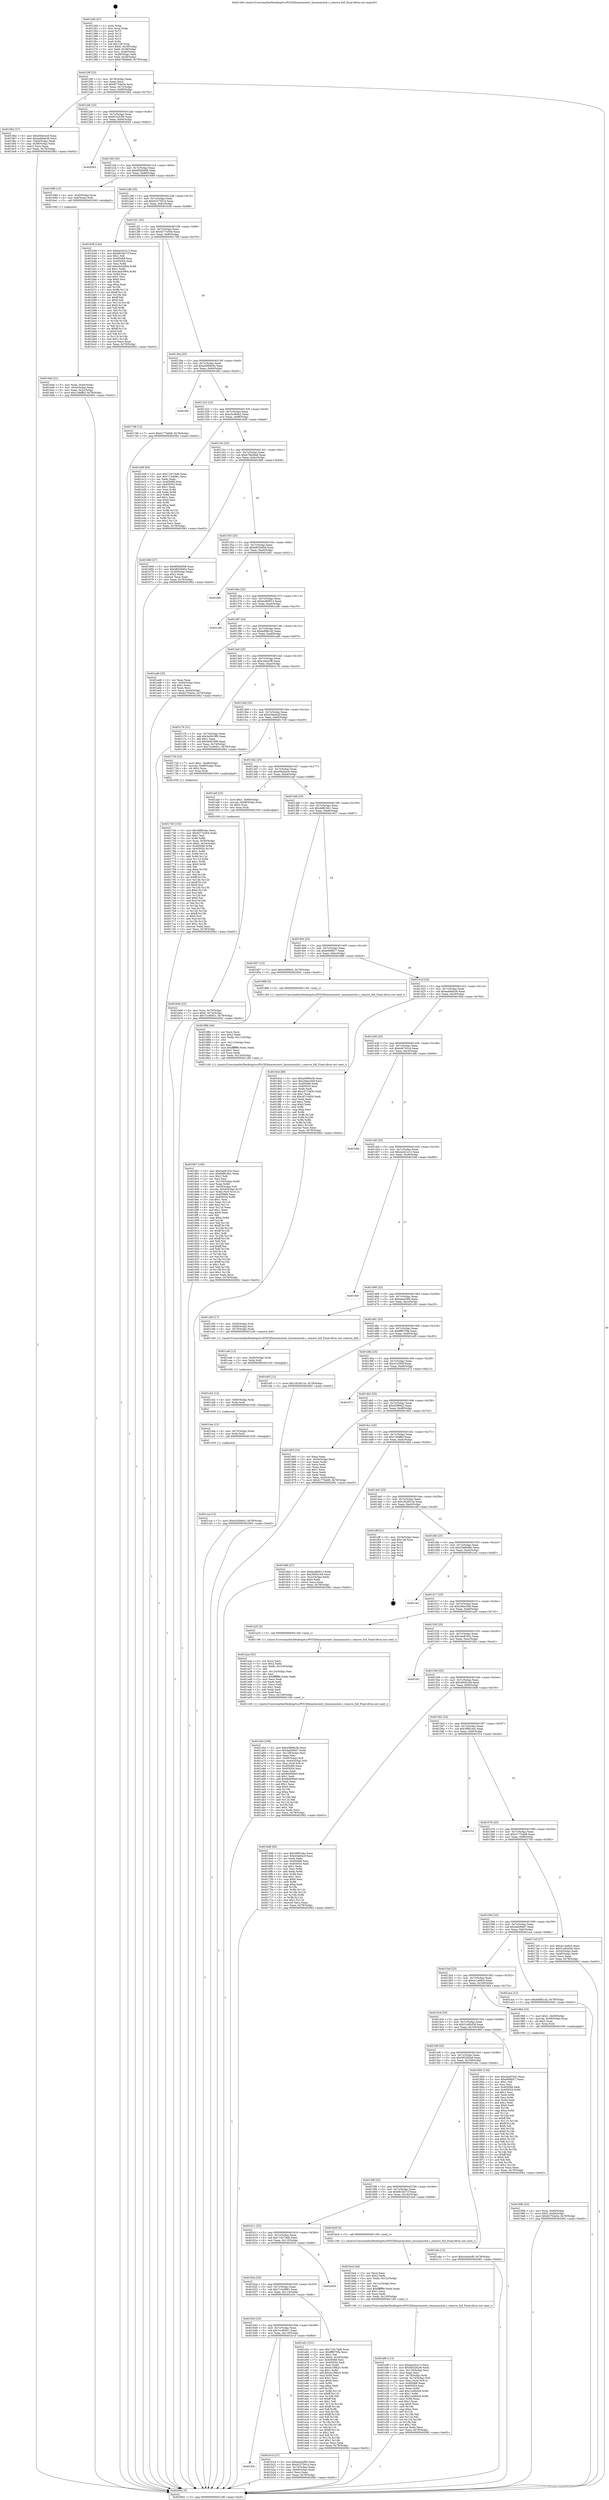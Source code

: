 digraph "0x401260" {
  label = "0x401260 (/mnt/c/Users/mathe/Desktop/tcc/POCII/binaries/extr_linuxmmslub.c_remove_full_Final-ollvm.out::main(0))"
  labelloc = "t"
  node[shape=record]

  Entry [label="",width=0.3,height=0.3,shape=circle,fillcolor=black,style=filled]
  "0x40128f" [label="{
     0x40128f [23]\l
     | [instrs]\l
     &nbsp;&nbsp;0x40128f \<+3\>: mov -0x78(%rbp),%eax\l
     &nbsp;&nbsp;0x401292 \<+2\>: mov %eax,%ecx\l
     &nbsp;&nbsp;0x401294 \<+6\>: sub $0x82754e5e,%ecx\l
     &nbsp;&nbsp;0x40129a \<+3\>: mov %eax,-0x7c(%rbp)\l
     &nbsp;&nbsp;0x40129d \<+3\>: mov %ecx,-0x80(%rbp)\l
     &nbsp;&nbsp;0x4012a0 \<+6\>: je 00000000004019b2 \<main+0x752\>\l
  }"]
  "0x4019b2" [label="{
     0x4019b2 [27]\l
     | [instrs]\l
     &nbsp;&nbsp;0x4019b2 \<+5\>: mov $0xd56dcec6,%eax\l
     &nbsp;&nbsp;0x4019b7 \<+5\>: mov $0xea66ab36,%ecx\l
     &nbsp;&nbsp;0x4019bc \<+3\>: mov -0x64(%rbp),%edx\l
     &nbsp;&nbsp;0x4019bf \<+3\>: cmp -0x58(%rbp),%edx\l
     &nbsp;&nbsp;0x4019c2 \<+3\>: cmovl %ecx,%eax\l
     &nbsp;&nbsp;0x4019c5 \<+3\>: mov %eax,-0x78(%rbp)\l
     &nbsp;&nbsp;0x4019c8 \<+5\>: jmp 0000000000402062 \<main+0xe02\>\l
  }"]
  "0x4012a6" [label="{
     0x4012a6 [25]\l
     | [instrs]\l
     &nbsp;&nbsp;0x4012a6 \<+5\>: jmp 00000000004012ab \<main+0x4b\>\l
     &nbsp;&nbsp;0x4012ab \<+3\>: mov -0x7c(%rbp),%eax\l
     &nbsp;&nbsp;0x4012ae \<+5\>: sub $0x851b53f0,%eax\l
     &nbsp;&nbsp;0x4012b3 \<+6\>: mov %eax,-0x84(%rbp)\l
     &nbsp;&nbsp;0x4012b9 \<+6\>: je 0000000000402043 \<main+0xde3\>\l
  }"]
  Exit [label="",width=0.3,height=0.3,shape=circle,fillcolor=black,style=filled,peripheries=2]
  "0x402043" [label="{
     0x402043\l
  }", style=dashed]
  "0x4012bf" [label="{
     0x4012bf [25]\l
     | [instrs]\l
     &nbsp;&nbsp;0x4012bf \<+5\>: jmp 00000000004012c4 \<main+0x64\>\l
     &nbsp;&nbsp;0x4012c4 \<+3\>: mov -0x7c(%rbp),%eax\l
     &nbsp;&nbsp;0x4012c7 \<+5\>: sub $0x8f3b0958,%eax\l
     &nbsp;&nbsp;0x4012cc \<+6\>: mov %eax,-0x88(%rbp)\l
     &nbsp;&nbsp;0x4012d2 \<+6\>: je 0000000000401699 \<main+0x439\>\l
  }"]
  "0x401cca" [label="{
     0x401cca [12]\l
     | [instrs]\l
     &nbsp;&nbsp;0x401cca \<+7\>: movl $0xa5c0b6e2,-0x78(%rbp)\l
     &nbsp;&nbsp;0x401cd1 \<+5\>: jmp 0000000000402062 \<main+0xe02\>\l
  }"]
  "0x401699" [label="{
     0x401699 [13]\l
     | [instrs]\l
     &nbsp;&nbsp;0x401699 \<+4\>: mov -0x40(%rbp),%rax\l
     &nbsp;&nbsp;0x40169d \<+4\>: mov 0x8(%rax),%rdi\l
     &nbsp;&nbsp;0x4016a1 \<+5\>: call 0000000000401060 \<atoi@plt\>\l
     | [calls]\l
     &nbsp;&nbsp;0x401060 \{1\} (unknown)\l
  }"]
  "0x4012d8" [label="{
     0x4012d8 [25]\l
     | [instrs]\l
     &nbsp;&nbsp;0x4012d8 \<+5\>: jmp 00000000004012dd \<main+0x7d\>\l
     &nbsp;&nbsp;0x4012dd \<+3\>: mov -0x7c(%rbp),%eax\l
     &nbsp;&nbsp;0x4012e0 \<+5\>: sub $0x9227591d,%eax\l
     &nbsp;&nbsp;0x4012e5 \<+6\>: mov %eax,-0x8c(%rbp)\l
     &nbsp;&nbsp;0x4012eb \<+6\>: je 0000000000401b38 \<main+0x8d8\>\l
  }"]
  "0x401cbe" [label="{
     0x401cbe [12]\l
     | [instrs]\l
     &nbsp;&nbsp;0x401cbe \<+4\>: mov -0x70(%rbp),%rdx\l
     &nbsp;&nbsp;0x401cc2 \<+3\>: mov %rdx,%rdi\l
     &nbsp;&nbsp;0x401cc5 \<+5\>: call 0000000000401030 \<free@plt\>\l
     | [calls]\l
     &nbsp;&nbsp;0x401030 \{1\} (unknown)\l
  }"]
  "0x401b38" [label="{
     0x401b38 [144]\l
     | [instrs]\l
     &nbsp;&nbsp;0x401b38 \<+5\>: mov $0xee2d1e13,%eax\l
     &nbsp;&nbsp;0x401b3d \<+5\>: mov $0x6818a71f,%ecx\l
     &nbsp;&nbsp;0x401b42 \<+2\>: mov $0x1,%dl\l
     &nbsp;&nbsp;0x401b44 \<+7\>: mov 0x405068,%esi\l
     &nbsp;&nbsp;0x401b4b \<+7\>: mov 0x405054,%edi\l
     &nbsp;&nbsp;0x401b52 \<+3\>: mov %esi,%r8d\l
     &nbsp;&nbsp;0x401b55 \<+7\>: add $0xcdcb3904,%r8d\l
     &nbsp;&nbsp;0x401b5c \<+4\>: sub $0x1,%r8d\l
     &nbsp;&nbsp;0x401b60 \<+7\>: sub $0xcdcb3904,%r8d\l
     &nbsp;&nbsp;0x401b67 \<+4\>: imul %r8d,%esi\l
     &nbsp;&nbsp;0x401b6b \<+3\>: and $0x1,%esi\l
     &nbsp;&nbsp;0x401b6e \<+3\>: cmp $0x0,%esi\l
     &nbsp;&nbsp;0x401b71 \<+4\>: sete %r9b\l
     &nbsp;&nbsp;0x401b75 \<+3\>: cmp $0xa,%edi\l
     &nbsp;&nbsp;0x401b78 \<+4\>: setl %r10b\l
     &nbsp;&nbsp;0x401b7c \<+3\>: mov %r9b,%r11b\l
     &nbsp;&nbsp;0x401b7f \<+4\>: xor $0xff,%r11b\l
     &nbsp;&nbsp;0x401b83 \<+3\>: mov %r10b,%bl\l
     &nbsp;&nbsp;0x401b86 \<+3\>: xor $0xff,%bl\l
     &nbsp;&nbsp;0x401b89 \<+3\>: xor $0x0,%dl\l
     &nbsp;&nbsp;0x401b8c \<+3\>: mov %r11b,%r14b\l
     &nbsp;&nbsp;0x401b8f \<+4\>: and $0x0,%r14b\l
     &nbsp;&nbsp;0x401b93 \<+3\>: and %dl,%r9b\l
     &nbsp;&nbsp;0x401b96 \<+3\>: mov %bl,%r15b\l
     &nbsp;&nbsp;0x401b99 \<+4\>: and $0x0,%r15b\l
     &nbsp;&nbsp;0x401b9d \<+3\>: and %dl,%r10b\l
     &nbsp;&nbsp;0x401ba0 \<+3\>: or %r9b,%r14b\l
     &nbsp;&nbsp;0x401ba3 \<+3\>: or %r10b,%r15b\l
     &nbsp;&nbsp;0x401ba6 \<+3\>: xor %r15b,%r14b\l
     &nbsp;&nbsp;0x401ba9 \<+3\>: or %bl,%r11b\l
     &nbsp;&nbsp;0x401bac \<+4\>: xor $0xff,%r11b\l
     &nbsp;&nbsp;0x401bb0 \<+3\>: or $0x0,%dl\l
     &nbsp;&nbsp;0x401bb3 \<+3\>: and %dl,%r11b\l
     &nbsp;&nbsp;0x401bb6 \<+3\>: or %r11b,%r14b\l
     &nbsp;&nbsp;0x401bb9 \<+4\>: test $0x1,%r14b\l
     &nbsp;&nbsp;0x401bbd \<+3\>: cmovne %ecx,%eax\l
     &nbsp;&nbsp;0x401bc0 \<+3\>: mov %eax,-0x78(%rbp)\l
     &nbsp;&nbsp;0x401bc3 \<+5\>: jmp 0000000000402062 \<main+0xe02\>\l
  }"]
  "0x4012f1" [label="{
     0x4012f1 [25]\l
     | [instrs]\l
     &nbsp;&nbsp;0x4012f1 \<+5\>: jmp 00000000004012f6 \<main+0x96\>\l
     &nbsp;&nbsp;0x4012f6 \<+3\>: mov -0x7c(%rbp),%eax\l
     &nbsp;&nbsp;0x4012f9 \<+5\>: sub $0x9277e564,%eax\l
     &nbsp;&nbsp;0x4012fe \<+6\>: mov %eax,-0x90(%rbp)\l
     &nbsp;&nbsp;0x401304 \<+6\>: je 00000000004017d9 \<main+0x579\>\l
  }"]
  "0x401cb2" [label="{
     0x401cb2 [12]\l
     | [instrs]\l
     &nbsp;&nbsp;0x401cb2 \<+4\>: mov -0x60(%rbp),%rdx\l
     &nbsp;&nbsp;0x401cb6 \<+3\>: mov %rdx,%rdi\l
     &nbsp;&nbsp;0x401cb9 \<+5\>: call 0000000000401030 \<free@plt\>\l
     | [calls]\l
     &nbsp;&nbsp;0x401030 \{1\} (unknown)\l
  }"]
  "0x4017d9" [label="{
     0x4017d9 [12]\l
     | [instrs]\l
     &nbsp;&nbsp;0x4017d9 \<+7\>: movl $0x4177bdd9,-0x78(%rbp)\l
     &nbsp;&nbsp;0x4017e0 \<+5\>: jmp 0000000000402062 \<main+0xe02\>\l
  }"]
  "0x40130a" [label="{
     0x40130a [25]\l
     | [instrs]\l
     &nbsp;&nbsp;0x40130a \<+5\>: jmp 000000000040130f \<main+0xaf\>\l
     &nbsp;&nbsp;0x40130f \<+3\>: mov -0x7c(%rbp),%eax\l
     &nbsp;&nbsp;0x401312 \<+5\>: sub $0xa5989e3b,%eax\l
     &nbsp;&nbsp;0x401317 \<+6\>: mov %eax,-0x94(%rbp)\l
     &nbsp;&nbsp;0x40131d \<+6\>: je 0000000000401f9c \<main+0xd3c\>\l
  }"]
  "0x401ca6" [label="{
     0x401ca6 [12]\l
     | [instrs]\l
     &nbsp;&nbsp;0x401ca6 \<+4\>: mov -0x50(%rbp),%rdx\l
     &nbsp;&nbsp;0x401caa \<+3\>: mov %rdx,%rdi\l
     &nbsp;&nbsp;0x401cad \<+5\>: call 0000000000401030 \<free@plt\>\l
     | [calls]\l
     &nbsp;&nbsp;0x401030 \{1\} (unknown)\l
  }"]
  "0x401f9c" [label="{
     0x401f9c\l
  }", style=dashed]
  "0x401323" [label="{
     0x401323 [25]\l
     | [instrs]\l
     &nbsp;&nbsp;0x401323 \<+5\>: jmp 0000000000401328 \<main+0xc8\>\l
     &nbsp;&nbsp;0x401328 \<+3\>: mov -0x7c(%rbp),%eax\l
     &nbsp;&nbsp;0x40132b \<+5\>: sub $0xa5c0b6e2,%eax\l
     &nbsp;&nbsp;0x401330 \<+6\>: mov %eax,-0x98(%rbp)\l
     &nbsp;&nbsp;0x401336 \<+6\>: je 0000000000401e09 \<main+0xba9\>\l
  }"]
  "0x401bf9" [label="{
     0x401bf9 [113]\l
     | [instrs]\l
     &nbsp;&nbsp;0x401bf9 \<+5\>: mov $0xee2d1e13,%ecx\l
     &nbsp;&nbsp;0x401bfe \<+5\>: mov $0x583282e9,%edx\l
     &nbsp;&nbsp;0x401c03 \<+6\>: mov -0x130(%rbp),%esi\l
     &nbsp;&nbsp;0x401c09 \<+3\>: imul %eax,%esi\l
     &nbsp;&nbsp;0x401c0c \<+4\>: mov -0x70(%rbp),%rdi\l
     &nbsp;&nbsp;0x401c10 \<+4\>: movslq -0x74(%rbp),%r8\l
     &nbsp;&nbsp;0x401c14 \<+4\>: mov %esi,(%rdi,%r8,4)\l
     &nbsp;&nbsp;0x401c18 \<+7\>: mov 0x405068,%eax\l
     &nbsp;&nbsp;0x401c1f \<+7\>: mov 0x405054,%esi\l
     &nbsp;&nbsp;0x401c26 \<+3\>: mov %eax,%r9d\l
     &nbsp;&nbsp;0x401c29 \<+7\>: add $0xc1a0b0c8,%r9d\l
     &nbsp;&nbsp;0x401c30 \<+4\>: sub $0x1,%r9d\l
     &nbsp;&nbsp;0x401c34 \<+7\>: sub $0xc1a0b0c8,%r9d\l
     &nbsp;&nbsp;0x401c3b \<+4\>: imul %r9d,%eax\l
     &nbsp;&nbsp;0x401c3f \<+3\>: and $0x1,%eax\l
     &nbsp;&nbsp;0x401c42 \<+3\>: cmp $0x0,%eax\l
     &nbsp;&nbsp;0x401c45 \<+4\>: sete %r10b\l
     &nbsp;&nbsp;0x401c49 \<+3\>: cmp $0xa,%esi\l
     &nbsp;&nbsp;0x401c4c \<+4\>: setl %r11b\l
     &nbsp;&nbsp;0x401c50 \<+3\>: mov %r10b,%bl\l
     &nbsp;&nbsp;0x401c53 \<+3\>: and %r11b,%bl\l
     &nbsp;&nbsp;0x401c56 \<+3\>: xor %r11b,%r10b\l
     &nbsp;&nbsp;0x401c59 \<+3\>: or %r10b,%bl\l
     &nbsp;&nbsp;0x401c5c \<+3\>: test $0x1,%bl\l
     &nbsp;&nbsp;0x401c5f \<+3\>: cmovne %edx,%ecx\l
     &nbsp;&nbsp;0x401c62 \<+3\>: mov %ecx,-0x78(%rbp)\l
     &nbsp;&nbsp;0x401c65 \<+5\>: jmp 0000000000402062 \<main+0xe02\>\l
  }"]
  "0x401e09" [label="{
     0x401e09 [83]\l
     | [instrs]\l
     &nbsp;&nbsp;0x401e09 \<+5\>: mov $0x710c74d6,%eax\l
     &nbsp;&nbsp;0x401e0e \<+5\>: mov $0x713c6981,%ecx\l
     &nbsp;&nbsp;0x401e13 \<+2\>: xor %edx,%edx\l
     &nbsp;&nbsp;0x401e15 \<+7\>: mov 0x405068,%esi\l
     &nbsp;&nbsp;0x401e1c \<+7\>: mov 0x405054,%edi\l
     &nbsp;&nbsp;0x401e23 \<+3\>: sub $0x1,%edx\l
     &nbsp;&nbsp;0x401e26 \<+3\>: mov %esi,%r8d\l
     &nbsp;&nbsp;0x401e29 \<+3\>: add %edx,%r8d\l
     &nbsp;&nbsp;0x401e2c \<+4\>: imul %r8d,%esi\l
     &nbsp;&nbsp;0x401e30 \<+3\>: and $0x1,%esi\l
     &nbsp;&nbsp;0x401e33 \<+3\>: cmp $0x0,%esi\l
     &nbsp;&nbsp;0x401e36 \<+4\>: sete %r9b\l
     &nbsp;&nbsp;0x401e3a \<+3\>: cmp $0xa,%edi\l
     &nbsp;&nbsp;0x401e3d \<+4\>: setl %r10b\l
     &nbsp;&nbsp;0x401e41 \<+3\>: mov %r9b,%r11b\l
     &nbsp;&nbsp;0x401e44 \<+3\>: and %r10b,%r11b\l
     &nbsp;&nbsp;0x401e47 \<+3\>: xor %r10b,%r9b\l
     &nbsp;&nbsp;0x401e4a \<+3\>: or %r9b,%r11b\l
     &nbsp;&nbsp;0x401e4d \<+4\>: test $0x1,%r11b\l
     &nbsp;&nbsp;0x401e51 \<+3\>: cmovne %ecx,%eax\l
     &nbsp;&nbsp;0x401e54 \<+3\>: mov %eax,-0x78(%rbp)\l
     &nbsp;&nbsp;0x401e57 \<+5\>: jmp 0000000000402062 \<main+0xe02\>\l
  }"]
  "0x40133c" [label="{
     0x40133c [25]\l
     | [instrs]\l
     &nbsp;&nbsp;0x40133c \<+5\>: jmp 0000000000401341 \<main+0xe1\>\l
     &nbsp;&nbsp;0x401341 \<+3\>: mov -0x7c(%rbp),%eax\l
     &nbsp;&nbsp;0x401344 \<+5\>: sub $0xb78d46a8,%eax\l
     &nbsp;&nbsp;0x401349 \<+6\>: mov %eax,-0x9c(%rbp)\l
     &nbsp;&nbsp;0x40134f \<+6\>: je 0000000000401666 \<main+0x406\>\l
  }"]
  "0x401bcd" [label="{
     0x401bcd [44]\l
     | [instrs]\l
     &nbsp;&nbsp;0x401bcd \<+2\>: xor %ecx,%ecx\l
     &nbsp;&nbsp;0x401bcf \<+5\>: mov $0x2,%edx\l
     &nbsp;&nbsp;0x401bd4 \<+6\>: mov %edx,-0x12c(%rbp)\l
     &nbsp;&nbsp;0x401bda \<+1\>: cltd\l
     &nbsp;&nbsp;0x401bdb \<+6\>: mov -0x12c(%rbp),%esi\l
     &nbsp;&nbsp;0x401be1 \<+2\>: idiv %esi\l
     &nbsp;&nbsp;0x401be3 \<+6\>: imul $0xfffffffe,%edx,%edx\l
     &nbsp;&nbsp;0x401be9 \<+3\>: sub $0x1,%ecx\l
     &nbsp;&nbsp;0x401bec \<+2\>: sub %ecx,%edx\l
     &nbsp;&nbsp;0x401bee \<+6\>: mov %edx,-0x130(%rbp)\l
     &nbsp;&nbsp;0x401bf4 \<+5\>: call 0000000000401160 \<next_i\>\l
     | [calls]\l
     &nbsp;&nbsp;0x401160 \{1\} (/mnt/c/Users/mathe/Desktop/tcc/POCII/binaries/extr_linuxmmslub.c_remove_full_Final-ollvm.out::next_i)\l
  }"]
  "0x401666" [label="{
     0x401666 [27]\l
     | [instrs]\l
     &nbsp;&nbsp;0x401666 \<+5\>: mov $0x8f3b0958,%eax\l
     &nbsp;&nbsp;0x40166b \<+5\>: mov $0xb8526d5a,%ecx\l
     &nbsp;&nbsp;0x401670 \<+3\>: mov -0x30(%rbp),%edx\l
     &nbsp;&nbsp;0x401673 \<+3\>: cmp $0x2,%edx\l
     &nbsp;&nbsp;0x401676 \<+3\>: cmovne %ecx,%eax\l
     &nbsp;&nbsp;0x401679 \<+3\>: mov %eax,-0x78(%rbp)\l
     &nbsp;&nbsp;0x40167c \<+5\>: jmp 0000000000402062 \<main+0xe02\>\l
  }"]
  "0x401355" [label="{
     0x401355 [25]\l
     | [instrs]\l
     &nbsp;&nbsp;0x401355 \<+5\>: jmp 000000000040135a \<main+0xfa\>\l
     &nbsp;&nbsp;0x40135a \<+3\>: mov -0x7c(%rbp),%eax\l
     &nbsp;&nbsp;0x40135d \<+5\>: sub $0xb8526d5a,%eax\l
     &nbsp;&nbsp;0x401362 \<+6\>: mov %eax,-0xa0(%rbp)\l
     &nbsp;&nbsp;0x401368 \<+6\>: je 0000000000401681 \<main+0x421\>\l
  }"]
  "0x402062" [label="{
     0x402062 [5]\l
     | [instrs]\l
     &nbsp;&nbsp;0x402062 \<+5\>: jmp 000000000040128f \<main+0x2f\>\l
  }"]
  "0x401260" [label="{
     0x401260 [47]\l
     | [instrs]\l
     &nbsp;&nbsp;0x401260 \<+1\>: push %rbp\l
     &nbsp;&nbsp;0x401261 \<+3\>: mov %rsp,%rbp\l
     &nbsp;&nbsp;0x401264 \<+2\>: push %r15\l
     &nbsp;&nbsp;0x401266 \<+2\>: push %r14\l
     &nbsp;&nbsp;0x401268 \<+2\>: push %r13\l
     &nbsp;&nbsp;0x40126a \<+2\>: push %r12\l
     &nbsp;&nbsp;0x40126c \<+1\>: push %rbx\l
     &nbsp;&nbsp;0x40126d \<+7\>: sub $0x128,%rsp\l
     &nbsp;&nbsp;0x401274 \<+7\>: movl $0x0,-0x34(%rbp)\l
     &nbsp;&nbsp;0x40127b \<+3\>: mov %edi,-0x38(%rbp)\l
     &nbsp;&nbsp;0x40127e \<+4\>: mov %rsi,-0x40(%rbp)\l
     &nbsp;&nbsp;0x401282 \<+3\>: mov -0x38(%rbp),%edi\l
     &nbsp;&nbsp;0x401285 \<+3\>: mov %edi,-0x30(%rbp)\l
     &nbsp;&nbsp;0x401288 \<+7\>: movl $0xb78d46a8,-0x78(%rbp)\l
  }"]
  "0x4016a6" [label="{
     0x4016a6 [21]\l
     | [instrs]\l
     &nbsp;&nbsp;0x4016a6 \<+3\>: mov %eax,-0x44(%rbp)\l
     &nbsp;&nbsp;0x4016a9 \<+3\>: mov -0x44(%rbp),%eax\l
     &nbsp;&nbsp;0x4016ac \<+3\>: mov %eax,-0x2c(%rbp)\l
     &nbsp;&nbsp;0x4016af \<+7\>: movl $0x13ddffcf,-0x78(%rbp)\l
     &nbsp;&nbsp;0x4016b6 \<+5\>: jmp 0000000000402062 \<main+0xe02\>\l
  }"]
  "0x40165c" [label="{
     0x40165c\l
  }", style=dashed]
  "0x401681" [label="{
     0x401681\l
  }", style=dashed]
  "0x40136e" [label="{
     0x40136e [25]\l
     | [instrs]\l
     &nbsp;&nbsp;0x40136e \<+5\>: jmp 0000000000401373 \<main+0x113\>\l
     &nbsp;&nbsp;0x401373 \<+3\>: mov -0x7c(%rbp),%eax\l
     &nbsp;&nbsp;0x401376 \<+5\>: sub $0xbcd60913,%eax\l
     &nbsp;&nbsp;0x40137b \<+6\>: mov %eax,-0xa4(%rbp)\l
     &nbsp;&nbsp;0x401381 \<+6\>: je 0000000000401cd6 \<main+0xa76\>\l
  }"]
  "0x401b1d" [label="{
     0x401b1d [27]\l
     | [instrs]\l
     &nbsp;&nbsp;0x401b1d \<+5\>: mov $0xeeae2f06,%eax\l
     &nbsp;&nbsp;0x401b22 \<+5\>: mov $0x9227591d,%ecx\l
     &nbsp;&nbsp;0x401b27 \<+3\>: mov -0x74(%rbp),%edx\l
     &nbsp;&nbsp;0x401b2a \<+3\>: cmp -0x68(%rbp),%edx\l
     &nbsp;&nbsp;0x401b2d \<+3\>: cmovl %ecx,%eax\l
     &nbsp;&nbsp;0x401b30 \<+3\>: mov %eax,-0x78(%rbp)\l
     &nbsp;&nbsp;0x401b33 \<+5\>: jmp 0000000000402062 \<main+0xe02\>\l
  }"]
  "0x401cd6" [label="{
     0x401cd6\l
  }", style=dashed]
  "0x401387" [label="{
     0x401387 [25]\l
     | [instrs]\l
     &nbsp;&nbsp;0x401387 \<+5\>: jmp 000000000040138c \<main+0x12c\>\l
     &nbsp;&nbsp;0x40138c \<+3\>: mov -0x7c(%rbp),%eax\l
     &nbsp;&nbsp;0x40138f \<+5\>: sub $0xbd0fb1d2,%eax\l
     &nbsp;&nbsp;0x401394 \<+6\>: mov %eax,-0xa8(%rbp)\l
     &nbsp;&nbsp;0x40139a \<+6\>: je 0000000000401ad6 \<main+0x876\>\l
  }"]
  "0x401643" [label="{
     0x401643 [25]\l
     | [instrs]\l
     &nbsp;&nbsp;0x401643 \<+5\>: jmp 0000000000401648 \<main+0x3e8\>\l
     &nbsp;&nbsp;0x401648 \<+3\>: mov -0x7c(%rbp),%eax\l
     &nbsp;&nbsp;0x40164b \<+5\>: sub $0x7cc49451,%eax\l
     &nbsp;&nbsp;0x401650 \<+6\>: mov %eax,-0x118(%rbp)\l
     &nbsp;&nbsp;0x401656 \<+6\>: je 0000000000401b1d \<main+0x8bd\>\l
  }"]
  "0x401ad6" [label="{
     0x401ad6 [25]\l
     | [instrs]\l
     &nbsp;&nbsp;0x401ad6 \<+2\>: xor %eax,%eax\l
     &nbsp;&nbsp;0x401ad8 \<+3\>: mov -0x64(%rbp),%ecx\l
     &nbsp;&nbsp;0x401adb \<+3\>: sub $0x1,%eax\l
     &nbsp;&nbsp;0x401ade \<+2\>: sub %eax,%ecx\l
     &nbsp;&nbsp;0x401ae0 \<+3\>: mov %ecx,-0x64(%rbp)\l
     &nbsp;&nbsp;0x401ae3 \<+7\>: movl $0x82754e5e,-0x78(%rbp)\l
     &nbsp;&nbsp;0x401aea \<+5\>: jmp 0000000000402062 \<main+0xe02\>\l
  }"]
  "0x4013a0" [label="{
     0x4013a0 [25]\l
     | [instrs]\l
     &nbsp;&nbsp;0x4013a0 \<+5\>: jmp 00000000004013a5 \<main+0x145\>\l
     &nbsp;&nbsp;0x4013a5 \<+3\>: mov -0x7c(%rbp),%eax\l
     &nbsp;&nbsp;0x4013a8 \<+5\>: sub $0xc4dcecf8,%eax\l
     &nbsp;&nbsp;0x4013ad \<+6\>: mov %eax,-0xac(%rbp)\l
     &nbsp;&nbsp;0x4013b3 \<+6\>: je 0000000000401c76 \<main+0xa16\>\l
  }"]
  "0x401e5c" [label="{
     0x401e5c [151]\l
     | [instrs]\l
     &nbsp;&nbsp;0x401e5c \<+5\>: mov $0x710c74d6,%eax\l
     &nbsp;&nbsp;0x401e61 \<+5\>: mov $0xff8070fa,%ecx\l
     &nbsp;&nbsp;0x401e66 \<+2\>: mov $0x1,%dl\l
     &nbsp;&nbsp;0x401e68 \<+7\>: movl $0x0,-0x34(%rbp)\l
     &nbsp;&nbsp;0x401e6f \<+7\>: mov 0x405068,%esi\l
     &nbsp;&nbsp;0x401e76 \<+7\>: mov 0x405054,%edi\l
     &nbsp;&nbsp;0x401e7d \<+3\>: mov %esi,%r8d\l
     &nbsp;&nbsp;0x401e80 \<+7\>: sub $0x4c1f9b25,%r8d\l
     &nbsp;&nbsp;0x401e87 \<+4\>: sub $0x1,%r8d\l
     &nbsp;&nbsp;0x401e8b \<+7\>: add $0x4c1f9b25,%r8d\l
     &nbsp;&nbsp;0x401e92 \<+4\>: imul %r8d,%esi\l
     &nbsp;&nbsp;0x401e96 \<+3\>: and $0x1,%esi\l
     &nbsp;&nbsp;0x401e99 \<+3\>: cmp $0x0,%esi\l
     &nbsp;&nbsp;0x401e9c \<+4\>: sete %r9b\l
     &nbsp;&nbsp;0x401ea0 \<+3\>: cmp $0xa,%edi\l
     &nbsp;&nbsp;0x401ea3 \<+4\>: setl %r10b\l
     &nbsp;&nbsp;0x401ea7 \<+3\>: mov %r9b,%r11b\l
     &nbsp;&nbsp;0x401eaa \<+4\>: xor $0xff,%r11b\l
     &nbsp;&nbsp;0x401eae \<+3\>: mov %r10b,%bl\l
     &nbsp;&nbsp;0x401eb1 \<+3\>: xor $0xff,%bl\l
     &nbsp;&nbsp;0x401eb4 \<+3\>: xor $0x1,%dl\l
     &nbsp;&nbsp;0x401eb7 \<+3\>: mov %r11b,%r14b\l
     &nbsp;&nbsp;0x401eba \<+4\>: and $0xff,%r14b\l
     &nbsp;&nbsp;0x401ebe \<+3\>: and %dl,%r9b\l
     &nbsp;&nbsp;0x401ec1 \<+3\>: mov %bl,%r15b\l
     &nbsp;&nbsp;0x401ec4 \<+4\>: and $0xff,%r15b\l
     &nbsp;&nbsp;0x401ec8 \<+3\>: and %dl,%r10b\l
     &nbsp;&nbsp;0x401ecb \<+3\>: or %r9b,%r14b\l
     &nbsp;&nbsp;0x401ece \<+3\>: or %r10b,%r15b\l
     &nbsp;&nbsp;0x401ed1 \<+3\>: xor %r15b,%r14b\l
     &nbsp;&nbsp;0x401ed4 \<+3\>: or %bl,%r11b\l
     &nbsp;&nbsp;0x401ed7 \<+4\>: xor $0xff,%r11b\l
     &nbsp;&nbsp;0x401edb \<+3\>: or $0x1,%dl\l
     &nbsp;&nbsp;0x401ede \<+3\>: and %dl,%r11b\l
     &nbsp;&nbsp;0x401ee1 \<+3\>: or %r11b,%r14b\l
     &nbsp;&nbsp;0x401ee4 \<+4\>: test $0x1,%r14b\l
     &nbsp;&nbsp;0x401ee8 \<+3\>: cmovne %ecx,%eax\l
     &nbsp;&nbsp;0x401eeb \<+3\>: mov %eax,-0x78(%rbp)\l
     &nbsp;&nbsp;0x401eee \<+5\>: jmp 0000000000402062 \<main+0xe02\>\l
  }"]
  "0x401c76" [label="{
     0x401c76 [31]\l
     | [instrs]\l
     &nbsp;&nbsp;0x401c76 \<+3\>: mov -0x74(%rbp),%eax\l
     &nbsp;&nbsp;0x401c79 \<+5\>: add $0x5e5619f9,%eax\l
     &nbsp;&nbsp;0x401c7e \<+3\>: add $0x1,%eax\l
     &nbsp;&nbsp;0x401c81 \<+5\>: sub $0x5e5619f9,%eax\l
     &nbsp;&nbsp;0x401c86 \<+3\>: mov %eax,-0x74(%rbp)\l
     &nbsp;&nbsp;0x401c89 \<+7\>: movl $0x7cc49451,-0x78(%rbp)\l
     &nbsp;&nbsp;0x401c90 \<+5\>: jmp 0000000000402062 \<main+0xe02\>\l
  }"]
  "0x4013b9" [label="{
     0x4013b9 [25]\l
     | [instrs]\l
     &nbsp;&nbsp;0x4013b9 \<+5\>: jmp 00000000004013be \<main+0x15e\>\l
     &nbsp;&nbsp;0x4013be \<+3\>: mov -0x7c(%rbp),%eax\l
     &nbsp;&nbsp;0x4013c1 \<+5\>: sub $0xd3de0a2f,%eax\l
     &nbsp;&nbsp;0x4013c6 \<+6\>: mov %eax,-0xb0(%rbp)\l
     &nbsp;&nbsp;0x4013cc \<+6\>: je 0000000000401729 \<main+0x4c9\>\l
  }"]
  "0x40162a" [label="{
     0x40162a [25]\l
     | [instrs]\l
     &nbsp;&nbsp;0x40162a \<+5\>: jmp 000000000040162f \<main+0x3cf\>\l
     &nbsp;&nbsp;0x40162f \<+3\>: mov -0x7c(%rbp),%eax\l
     &nbsp;&nbsp;0x401632 \<+5\>: sub $0x713c6981,%eax\l
     &nbsp;&nbsp;0x401637 \<+6\>: mov %eax,-0x114(%rbp)\l
     &nbsp;&nbsp;0x40163d \<+6\>: je 0000000000401e5c \<main+0xbfc\>\l
  }"]
  "0x401729" [label="{
     0x401729 [23]\l
     | [instrs]\l
     &nbsp;&nbsp;0x401729 \<+7\>: movl $0x1,-0x48(%rbp)\l
     &nbsp;&nbsp;0x401730 \<+4\>: movslq -0x48(%rbp),%rax\l
     &nbsp;&nbsp;0x401734 \<+4\>: shl $0x2,%rax\l
     &nbsp;&nbsp;0x401738 \<+3\>: mov %rax,%rdi\l
     &nbsp;&nbsp;0x40173b \<+5\>: call 0000000000401050 \<malloc@plt\>\l
     | [calls]\l
     &nbsp;&nbsp;0x401050 \{1\} (unknown)\l
  }"]
  "0x4013d2" [label="{
     0x4013d2 [25]\l
     | [instrs]\l
     &nbsp;&nbsp;0x4013d2 \<+5\>: jmp 00000000004013d7 \<main+0x177\>\l
     &nbsp;&nbsp;0x4013d7 \<+3\>: mov -0x7c(%rbp),%eax\l
     &nbsp;&nbsp;0x4013da \<+5\>: sub $0xd56dcec6,%eax\l
     &nbsp;&nbsp;0x4013df \<+6\>: mov %eax,-0xb4(%rbp)\l
     &nbsp;&nbsp;0x4013e5 \<+6\>: je 0000000000401aef \<main+0x88f\>\l
  }"]
  "0x402054" [label="{
     0x402054\l
  }", style=dashed]
  "0x401aef" [label="{
     0x401aef [23]\l
     | [instrs]\l
     &nbsp;&nbsp;0x401aef \<+7\>: movl $0x1,-0x68(%rbp)\l
     &nbsp;&nbsp;0x401af6 \<+4\>: movslq -0x68(%rbp),%rax\l
     &nbsp;&nbsp;0x401afa \<+4\>: shl $0x2,%rax\l
     &nbsp;&nbsp;0x401afe \<+3\>: mov %rax,%rdi\l
     &nbsp;&nbsp;0x401b01 \<+5\>: call 0000000000401050 \<malloc@plt\>\l
     | [calls]\l
     &nbsp;&nbsp;0x401050 \{1\} (unknown)\l
  }"]
  "0x4013eb" [label="{
     0x4013eb [25]\l
     | [instrs]\l
     &nbsp;&nbsp;0x4013eb \<+5\>: jmp 00000000004013f0 \<main+0x190\>\l
     &nbsp;&nbsp;0x4013f0 \<+3\>: mov -0x7c(%rbp),%eax\l
     &nbsp;&nbsp;0x4013f3 \<+5\>: sub $0xdef816b1,%eax\l
     &nbsp;&nbsp;0x4013f8 \<+6\>: mov %eax,-0xb8(%rbp)\l
     &nbsp;&nbsp;0x4013fe \<+6\>: je 0000000000401957 \<main+0x6f7\>\l
  }"]
  "0x401611" [label="{
     0x401611 [25]\l
     | [instrs]\l
     &nbsp;&nbsp;0x401611 \<+5\>: jmp 0000000000401616 \<main+0x3b6\>\l
     &nbsp;&nbsp;0x401616 \<+3\>: mov -0x7c(%rbp),%eax\l
     &nbsp;&nbsp;0x401619 \<+5\>: sub $0x710c74d6,%eax\l
     &nbsp;&nbsp;0x40161e \<+6\>: mov %eax,-0x110(%rbp)\l
     &nbsp;&nbsp;0x401624 \<+6\>: je 0000000000402054 \<main+0xdf4\>\l
  }"]
  "0x401957" [label="{
     0x401957 [12]\l
     | [instrs]\l
     &nbsp;&nbsp;0x401957 \<+7\>: movl $0x4299942,-0x78(%rbp)\l
     &nbsp;&nbsp;0x40195e \<+5\>: jmp 0000000000402062 \<main+0xe02\>\l
  }"]
  "0x401404" [label="{
     0x401404 [25]\l
     | [instrs]\l
     &nbsp;&nbsp;0x401404 \<+5\>: jmp 0000000000401409 \<main+0x1a9\>\l
     &nbsp;&nbsp;0x401409 \<+3\>: mov -0x7c(%rbp),%eax\l
     &nbsp;&nbsp;0x40140c \<+5\>: sub $0xe94f6f17,%eax\l
     &nbsp;&nbsp;0x401411 \<+6\>: mov %eax,-0xbc(%rbp)\l
     &nbsp;&nbsp;0x401417 \<+6\>: je 0000000000401886 \<main+0x626\>\l
  }"]
  "0x401bc8" [label="{
     0x401bc8 [5]\l
     | [instrs]\l
     &nbsp;&nbsp;0x401bc8 \<+5\>: call 0000000000401160 \<next_i\>\l
     | [calls]\l
     &nbsp;&nbsp;0x401160 \{1\} (/mnt/c/Users/mathe/Desktop/tcc/POCII/binaries/extr_linuxmmslub.c_remove_full_Final-ollvm.out::next_i)\l
  }"]
  "0x401886" [label="{
     0x401886 [5]\l
     | [instrs]\l
     &nbsp;&nbsp;0x401886 \<+5\>: call 0000000000401160 \<next_i\>\l
     | [calls]\l
     &nbsp;&nbsp;0x401160 \{1\} (/mnt/c/Users/mathe/Desktop/tcc/POCII/binaries/extr_linuxmmslub.c_remove_full_Final-ollvm.out::next_i)\l
  }"]
  "0x40141d" [label="{
     0x40141d [25]\l
     | [instrs]\l
     &nbsp;&nbsp;0x40141d \<+5\>: jmp 0000000000401422 \<main+0x1c2\>\l
     &nbsp;&nbsp;0x401422 \<+3\>: mov -0x7c(%rbp),%eax\l
     &nbsp;&nbsp;0x401425 \<+5\>: sub $0xea66ab36,%eax\l
     &nbsp;&nbsp;0x40142a \<+6\>: mov %eax,-0xc0(%rbp)\l
     &nbsp;&nbsp;0x401430 \<+6\>: je 00000000004019cd \<main+0x76d\>\l
  }"]
  "0x4015f8" [label="{
     0x4015f8 [25]\l
     | [instrs]\l
     &nbsp;&nbsp;0x4015f8 \<+5\>: jmp 00000000004015fd \<main+0x39d\>\l
     &nbsp;&nbsp;0x4015fd \<+3\>: mov -0x7c(%rbp),%eax\l
     &nbsp;&nbsp;0x401600 \<+5\>: sub $0x6818a71f,%eax\l
     &nbsp;&nbsp;0x401605 \<+6\>: mov %eax,-0x10c(%rbp)\l
     &nbsp;&nbsp;0x40160b \<+6\>: je 0000000000401bc8 \<main+0x968\>\l
  }"]
  "0x4019cd" [label="{
     0x4019cd [88]\l
     | [instrs]\l
     &nbsp;&nbsp;0x4019cd \<+5\>: mov $0xa5989e3b,%eax\l
     &nbsp;&nbsp;0x4019d2 \<+5\>: mov $0x294ec5e9,%ecx\l
     &nbsp;&nbsp;0x4019d7 \<+7\>: mov 0x405068,%edx\l
     &nbsp;&nbsp;0x4019de \<+7\>: mov 0x405054,%esi\l
     &nbsp;&nbsp;0x4019e5 \<+2\>: mov %edx,%edi\l
     &nbsp;&nbsp;0x4019e7 \<+6\>: add $0xcd710d30,%edi\l
     &nbsp;&nbsp;0x4019ed \<+3\>: sub $0x1,%edi\l
     &nbsp;&nbsp;0x4019f0 \<+6\>: sub $0xcd710d30,%edi\l
     &nbsp;&nbsp;0x4019f6 \<+3\>: imul %edi,%edx\l
     &nbsp;&nbsp;0x4019f9 \<+3\>: and $0x1,%edx\l
     &nbsp;&nbsp;0x4019fc \<+3\>: cmp $0x0,%edx\l
     &nbsp;&nbsp;0x4019ff \<+4\>: sete %r8b\l
     &nbsp;&nbsp;0x401a03 \<+3\>: cmp $0xa,%esi\l
     &nbsp;&nbsp;0x401a06 \<+4\>: setl %r9b\l
     &nbsp;&nbsp;0x401a0a \<+3\>: mov %r8b,%r10b\l
     &nbsp;&nbsp;0x401a0d \<+3\>: and %r9b,%r10b\l
     &nbsp;&nbsp;0x401a10 \<+3\>: xor %r9b,%r8b\l
     &nbsp;&nbsp;0x401a13 \<+3\>: or %r8b,%r10b\l
     &nbsp;&nbsp;0x401a16 \<+4\>: test $0x1,%r10b\l
     &nbsp;&nbsp;0x401a1a \<+3\>: cmovne %ecx,%eax\l
     &nbsp;&nbsp;0x401a1d \<+3\>: mov %eax,-0x78(%rbp)\l
     &nbsp;&nbsp;0x401a20 \<+5\>: jmp 0000000000402062 \<main+0xe02\>\l
  }"]
  "0x401436" [label="{
     0x401436 [25]\l
     | [instrs]\l
     &nbsp;&nbsp;0x401436 \<+5\>: jmp 000000000040143b \<main+0x1db\>\l
     &nbsp;&nbsp;0x40143b \<+3\>: mov -0x7c(%rbp),%eax\l
     &nbsp;&nbsp;0x40143e \<+5\>: sub $0xed4742c4,%eax\l
     &nbsp;&nbsp;0x401443 \<+6\>: mov %eax,-0xc4(%rbp)\l
     &nbsp;&nbsp;0x401449 \<+6\>: je 0000000000401dfd \<main+0xb9d\>\l
  }"]
  "0x401c6a" [label="{
     0x401c6a [12]\l
     | [instrs]\l
     &nbsp;&nbsp;0x401c6a \<+7\>: movl $0xc4dcecf8,-0x78(%rbp)\l
     &nbsp;&nbsp;0x401c71 \<+5\>: jmp 0000000000402062 \<main+0xe02\>\l
  }"]
  "0x401dfd" [label="{
     0x401dfd\l
  }", style=dashed]
  "0x40144f" [label="{
     0x40144f [25]\l
     | [instrs]\l
     &nbsp;&nbsp;0x40144f \<+5\>: jmp 0000000000401454 \<main+0x1f4\>\l
     &nbsp;&nbsp;0x401454 \<+3\>: mov -0x7c(%rbp),%eax\l
     &nbsp;&nbsp;0x401457 \<+5\>: sub $0xee2d1e13,%eax\l
     &nbsp;&nbsp;0x40145c \<+6\>: mov %eax,-0xc8(%rbp)\l
     &nbsp;&nbsp;0x401462 \<+6\>: je 0000000000401fe9 \<main+0xd89\>\l
  }"]
  "0x401b06" [label="{
     0x401b06 [23]\l
     | [instrs]\l
     &nbsp;&nbsp;0x401b06 \<+4\>: mov %rax,-0x70(%rbp)\l
     &nbsp;&nbsp;0x401b0a \<+7\>: movl $0x0,-0x74(%rbp)\l
     &nbsp;&nbsp;0x401b11 \<+7\>: movl $0x7cc49451,-0x78(%rbp)\l
     &nbsp;&nbsp;0x401b18 \<+5\>: jmp 0000000000402062 \<main+0xe02\>\l
  }"]
  "0x401fe9" [label="{
     0x401fe9\l
  }", style=dashed]
  "0x401468" [label="{
     0x401468 [25]\l
     | [instrs]\l
     &nbsp;&nbsp;0x401468 \<+5\>: jmp 000000000040146d \<main+0x20d\>\l
     &nbsp;&nbsp;0x40146d \<+3\>: mov -0x7c(%rbp),%eax\l
     &nbsp;&nbsp;0x401470 \<+5\>: sub $0xeeae2f06,%eax\l
     &nbsp;&nbsp;0x401475 \<+6\>: mov %eax,-0xcc(%rbp)\l
     &nbsp;&nbsp;0x40147b \<+6\>: je 0000000000401c95 \<main+0xa35\>\l
  }"]
  "0x401a5e" [label="{
     0x401a5e [108]\l
     | [instrs]\l
     &nbsp;&nbsp;0x401a5e \<+5\>: mov $0xa5989e3b,%ecx\l
     &nbsp;&nbsp;0x401a63 \<+5\>: mov $0x4af296d7,%edx\l
     &nbsp;&nbsp;0x401a68 \<+6\>: mov -0x128(%rbp),%esi\l
     &nbsp;&nbsp;0x401a6e \<+3\>: imul %eax,%esi\l
     &nbsp;&nbsp;0x401a71 \<+4\>: mov -0x60(%rbp),%r8\l
     &nbsp;&nbsp;0x401a75 \<+4\>: movslq -0x64(%rbp),%r9\l
     &nbsp;&nbsp;0x401a79 \<+4\>: mov %esi,(%r8,%r9,4)\l
     &nbsp;&nbsp;0x401a7d \<+7\>: mov 0x405068,%eax\l
     &nbsp;&nbsp;0x401a84 \<+7\>: mov 0x405054,%esi\l
     &nbsp;&nbsp;0x401a8b \<+2\>: mov %eax,%edi\l
     &nbsp;&nbsp;0x401a8d \<+6\>: sub $0x8e9f46e0,%edi\l
     &nbsp;&nbsp;0x401a93 \<+3\>: sub $0x1,%edi\l
     &nbsp;&nbsp;0x401a96 \<+6\>: add $0x8e9f46e0,%edi\l
     &nbsp;&nbsp;0x401a9c \<+3\>: imul %edi,%eax\l
     &nbsp;&nbsp;0x401a9f \<+3\>: and $0x1,%eax\l
     &nbsp;&nbsp;0x401aa2 \<+3\>: cmp $0x0,%eax\l
     &nbsp;&nbsp;0x401aa5 \<+4\>: sete %r10b\l
     &nbsp;&nbsp;0x401aa9 \<+3\>: cmp $0xa,%esi\l
     &nbsp;&nbsp;0x401aac \<+4\>: setl %r11b\l
     &nbsp;&nbsp;0x401ab0 \<+3\>: mov %r10b,%bl\l
     &nbsp;&nbsp;0x401ab3 \<+3\>: and %r11b,%bl\l
     &nbsp;&nbsp;0x401ab6 \<+3\>: xor %r11b,%r10b\l
     &nbsp;&nbsp;0x401ab9 \<+3\>: or %r10b,%bl\l
     &nbsp;&nbsp;0x401abc \<+3\>: test $0x1,%bl\l
     &nbsp;&nbsp;0x401abf \<+3\>: cmovne %edx,%ecx\l
     &nbsp;&nbsp;0x401ac2 \<+3\>: mov %ecx,-0x78(%rbp)\l
     &nbsp;&nbsp;0x401ac5 \<+5\>: jmp 0000000000402062 \<main+0xe02\>\l
  }"]
  "0x401c95" [label="{
     0x401c95 [17]\l
     | [instrs]\l
     &nbsp;&nbsp;0x401c95 \<+4\>: mov -0x50(%rbp),%rdi\l
     &nbsp;&nbsp;0x401c99 \<+4\>: mov -0x60(%rbp),%rsi\l
     &nbsp;&nbsp;0x401c9d \<+4\>: mov -0x70(%rbp),%rdx\l
     &nbsp;&nbsp;0x401ca1 \<+5\>: call 0000000000401240 \<remove_full\>\l
     | [calls]\l
     &nbsp;&nbsp;0x401240 \{1\} (/mnt/c/Users/mathe/Desktop/tcc/POCII/binaries/extr_linuxmmslub.c_remove_full_Final-ollvm.out::remove_full)\l
  }"]
  "0x401481" [label="{
     0x401481 [25]\l
     | [instrs]\l
     &nbsp;&nbsp;0x401481 \<+5\>: jmp 0000000000401486 \<main+0x226\>\l
     &nbsp;&nbsp;0x401486 \<+3\>: mov -0x7c(%rbp),%eax\l
     &nbsp;&nbsp;0x401489 \<+5\>: sub $0xff8070fa,%eax\l
     &nbsp;&nbsp;0x40148e \<+6\>: mov %eax,-0xd0(%rbp)\l
     &nbsp;&nbsp;0x401494 \<+6\>: je 0000000000401ef3 \<main+0xc93\>\l
  }"]
  "0x401a2a" [label="{
     0x401a2a [52]\l
     | [instrs]\l
     &nbsp;&nbsp;0x401a2a \<+2\>: xor %ecx,%ecx\l
     &nbsp;&nbsp;0x401a2c \<+5\>: mov $0x2,%edx\l
     &nbsp;&nbsp;0x401a31 \<+6\>: mov %edx,-0x124(%rbp)\l
     &nbsp;&nbsp;0x401a37 \<+1\>: cltd\l
     &nbsp;&nbsp;0x401a38 \<+6\>: mov -0x124(%rbp),%esi\l
     &nbsp;&nbsp;0x401a3e \<+2\>: idiv %esi\l
     &nbsp;&nbsp;0x401a40 \<+6\>: imul $0xfffffffe,%edx,%edx\l
     &nbsp;&nbsp;0x401a46 \<+2\>: mov %ecx,%edi\l
     &nbsp;&nbsp;0x401a48 \<+2\>: sub %edx,%edi\l
     &nbsp;&nbsp;0x401a4a \<+2\>: mov %ecx,%edx\l
     &nbsp;&nbsp;0x401a4c \<+3\>: sub $0x1,%edx\l
     &nbsp;&nbsp;0x401a4f \<+2\>: add %edx,%edi\l
     &nbsp;&nbsp;0x401a51 \<+2\>: sub %edi,%ecx\l
     &nbsp;&nbsp;0x401a53 \<+6\>: mov %ecx,-0x128(%rbp)\l
     &nbsp;&nbsp;0x401a59 \<+5\>: call 0000000000401160 \<next_i\>\l
     | [calls]\l
     &nbsp;&nbsp;0x401160 \{1\} (/mnt/c/Users/mathe/Desktop/tcc/POCII/binaries/extr_linuxmmslub.c_remove_full_Final-ollvm.out::next_i)\l
  }"]
  "0x401ef3" [label="{
     0x401ef3 [12]\l
     | [instrs]\l
     &nbsp;&nbsp;0x401ef3 \<+7\>: movl $0x18249124,-0x78(%rbp)\l
     &nbsp;&nbsp;0x401efa \<+5\>: jmp 0000000000402062 \<main+0xe02\>\l
  }"]
  "0x40149a" [label="{
     0x40149a [25]\l
     | [instrs]\l
     &nbsp;&nbsp;0x40149a \<+5\>: jmp 000000000040149f \<main+0x23f\>\l
     &nbsp;&nbsp;0x40149f \<+3\>: mov -0x7c(%rbp),%eax\l
     &nbsp;&nbsp;0x4014a2 \<+5\>: sub $0x414385f,%eax\l
     &nbsp;&nbsp;0x4014a7 \<+6\>: mov %eax,-0xd4(%rbp)\l
     &nbsp;&nbsp;0x4014ad \<+6\>: je 0000000000401d72 \<main+0xb12\>\l
  }"]
  "0x40199b" [label="{
     0x40199b [23]\l
     | [instrs]\l
     &nbsp;&nbsp;0x40199b \<+4\>: mov %rax,-0x60(%rbp)\l
     &nbsp;&nbsp;0x40199f \<+7\>: movl $0x0,-0x64(%rbp)\l
     &nbsp;&nbsp;0x4019a6 \<+7\>: movl $0x82754e5e,-0x78(%rbp)\l
     &nbsp;&nbsp;0x4019ad \<+5\>: jmp 0000000000402062 \<main+0xe02\>\l
  }"]
  "0x401d72" [label="{
     0x401d72\l
  }", style=dashed]
  "0x4014b3" [label="{
     0x4014b3 [25]\l
     | [instrs]\l
     &nbsp;&nbsp;0x4014b3 \<+5\>: jmp 00000000004014b8 \<main+0x258\>\l
     &nbsp;&nbsp;0x4014b8 \<+3\>: mov -0x7c(%rbp),%eax\l
     &nbsp;&nbsp;0x4014bb \<+5\>: sub $0x4299942,%eax\l
     &nbsp;&nbsp;0x4014c0 \<+6\>: mov %eax,-0xd8(%rbp)\l
     &nbsp;&nbsp;0x4014c6 \<+6\>: je 0000000000401963 \<main+0x703\>\l
  }"]
  "0x4018b7" [label="{
     0x4018b7 [160]\l
     | [instrs]\l
     &nbsp;&nbsp;0x4018b7 \<+5\>: mov $0x2ae87d3c,%ecx\l
     &nbsp;&nbsp;0x4018bc \<+5\>: mov $0xdef816b1,%edx\l
     &nbsp;&nbsp;0x4018c1 \<+3\>: mov $0x1,%dil\l
     &nbsp;&nbsp;0x4018c4 \<+2\>: xor %esi,%esi\l
     &nbsp;&nbsp;0x4018c6 \<+7\>: mov -0x120(%rbp),%r8d\l
     &nbsp;&nbsp;0x4018cd \<+4\>: imul %eax,%r8d\l
     &nbsp;&nbsp;0x4018d1 \<+4\>: mov -0x50(%rbp),%r9\l
     &nbsp;&nbsp;0x4018d5 \<+4\>: movslq -0x54(%rbp),%r10\l
     &nbsp;&nbsp;0x4018d9 \<+4\>: mov %r8d,(%r9,%r10,4)\l
     &nbsp;&nbsp;0x4018dd \<+7\>: mov 0x405068,%eax\l
     &nbsp;&nbsp;0x4018e4 \<+8\>: mov 0x405054,%r8d\l
     &nbsp;&nbsp;0x4018ec \<+3\>: sub $0x1,%esi\l
     &nbsp;&nbsp;0x4018ef \<+3\>: mov %eax,%r11d\l
     &nbsp;&nbsp;0x4018f2 \<+3\>: add %esi,%r11d\l
     &nbsp;&nbsp;0x4018f5 \<+4\>: imul %r11d,%eax\l
     &nbsp;&nbsp;0x4018f9 \<+3\>: and $0x1,%eax\l
     &nbsp;&nbsp;0x4018fc \<+3\>: cmp $0x0,%eax\l
     &nbsp;&nbsp;0x4018ff \<+3\>: sete %bl\l
     &nbsp;&nbsp;0x401902 \<+4\>: cmp $0xa,%r8d\l
     &nbsp;&nbsp;0x401906 \<+4\>: setl %r14b\l
     &nbsp;&nbsp;0x40190a \<+3\>: mov %bl,%r15b\l
     &nbsp;&nbsp;0x40190d \<+4\>: xor $0xff,%r15b\l
     &nbsp;&nbsp;0x401911 \<+3\>: mov %r14b,%r12b\l
     &nbsp;&nbsp;0x401914 \<+4\>: xor $0xff,%r12b\l
     &nbsp;&nbsp;0x401918 \<+4\>: xor $0x1,%dil\l
     &nbsp;&nbsp;0x40191c \<+3\>: mov %r15b,%r13b\l
     &nbsp;&nbsp;0x40191f \<+4\>: and $0xff,%r13b\l
     &nbsp;&nbsp;0x401923 \<+3\>: and %dil,%bl\l
     &nbsp;&nbsp;0x401926 \<+3\>: mov %r12b,%al\l
     &nbsp;&nbsp;0x401929 \<+2\>: and $0xff,%al\l
     &nbsp;&nbsp;0x40192b \<+3\>: and %dil,%r14b\l
     &nbsp;&nbsp;0x40192e \<+3\>: or %bl,%r13b\l
     &nbsp;&nbsp;0x401931 \<+3\>: or %r14b,%al\l
     &nbsp;&nbsp;0x401934 \<+3\>: xor %al,%r13b\l
     &nbsp;&nbsp;0x401937 \<+3\>: or %r12b,%r15b\l
     &nbsp;&nbsp;0x40193a \<+4\>: xor $0xff,%r15b\l
     &nbsp;&nbsp;0x40193e \<+4\>: or $0x1,%dil\l
     &nbsp;&nbsp;0x401942 \<+3\>: and %dil,%r15b\l
     &nbsp;&nbsp;0x401945 \<+3\>: or %r15b,%r13b\l
     &nbsp;&nbsp;0x401948 \<+4\>: test $0x1,%r13b\l
     &nbsp;&nbsp;0x40194c \<+3\>: cmovne %edx,%ecx\l
     &nbsp;&nbsp;0x40194f \<+3\>: mov %ecx,-0x78(%rbp)\l
     &nbsp;&nbsp;0x401952 \<+5\>: jmp 0000000000402062 \<main+0xe02\>\l
  }"]
  "0x401963" [label="{
     0x401963 [33]\l
     | [instrs]\l
     &nbsp;&nbsp;0x401963 \<+2\>: xor %eax,%eax\l
     &nbsp;&nbsp;0x401965 \<+3\>: mov -0x54(%rbp),%ecx\l
     &nbsp;&nbsp;0x401968 \<+2\>: mov %eax,%edx\l
     &nbsp;&nbsp;0x40196a \<+2\>: sub %ecx,%edx\l
     &nbsp;&nbsp;0x40196c \<+2\>: mov %eax,%ecx\l
     &nbsp;&nbsp;0x40196e \<+3\>: sub $0x1,%ecx\l
     &nbsp;&nbsp;0x401971 \<+2\>: add %ecx,%edx\l
     &nbsp;&nbsp;0x401973 \<+2\>: sub %edx,%eax\l
     &nbsp;&nbsp;0x401975 \<+3\>: mov %eax,-0x54(%rbp)\l
     &nbsp;&nbsp;0x401978 \<+7\>: movl $0x4177bdd9,-0x78(%rbp)\l
     &nbsp;&nbsp;0x40197f \<+5\>: jmp 0000000000402062 \<main+0xe02\>\l
  }"]
  "0x4014cc" [label="{
     0x4014cc [25]\l
     | [instrs]\l
     &nbsp;&nbsp;0x4014cc \<+5\>: jmp 00000000004014d1 \<main+0x271\>\l
     &nbsp;&nbsp;0x4014d1 \<+3\>: mov -0x7c(%rbp),%eax\l
     &nbsp;&nbsp;0x4014d4 \<+5\>: sub $0x13ddffcf,%eax\l
     &nbsp;&nbsp;0x4014d9 \<+6\>: mov %eax,-0xdc(%rbp)\l
     &nbsp;&nbsp;0x4014df \<+6\>: je 00000000004016bb \<main+0x45b\>\l
  }"]
  "0x40188b" [label="{
     0x40188b [44]\l
     | [instrs]\l
     &nbsp;&nbsp;0x40188b \<+2\>: xor %ecx,%ecx\l
     &nbsp;&nbsp;0x40188d \<+5\>: mov $0x2,%edx\l
     &nbsp;&nbsp;0x401892 \<+6\>: mov %edx,-0x11c(%rbp)\l
     &nbsp;&nbsp;0x401898 \<+1\>: cltd\l
     &nbsp;&nbsp;0x401899 \<+6\>: mov -0x11c(%rbp),%esi\l
     &nbsp;&nbsp;0x40189f \<+2\>: idiv %esi\l
     &nbsp;&nbsp;0x4018a1 \<+6\>: imul $0xfffffffe,%edx,%edx\l
     &nbsp;&nbsp;0x4018a7 \<+3\>: sub $0x1,%ecx\l
     &nbsp;&nbsp;0x4018aa \<+2\>: sub %ecx,%edx\l
     &nbsp;&nbsp;0x4018ac \<+6\>: mov %edx,-0x120(%rbp)\l
     &nbsp;&nbsp;0x4018b2 \<+5\>: call 0000000000401160 \<next_i\>\l
     | [calls]\l
     &nbsp;&nbsp;0x401160 \{1\} (/mnt/c/Users/mathe/Desktop/tcc/POCII/binaries/extr_linuxmmslub.c_remove_full_Final-ollvm.out::next_i)\l
  }"]
  "0x4016bb" [label="{
     0x4016bb [27]\l
     | [instrs]\l
     &nbsp;&nbsp;0x4016bb \<+5\>: mov $0xbcd60913,%eax\l
     &nbsp;&nbsp;0x4016c0 \<+5\>: mov $0x36f3b169,%ecx\l
     &nbsp;&nbsp;0x4016c5 \<+3\>: mov -0x2c(%rbp),%edx\l
     &nbsp;&nbsp;0x4016c8 \<+3\>: cmp $0x0,%edx\l
     &nbsp;&nbsp;0x4016cb \<+3\>: cmove %ecx,%eax\l
     &nbsp;&nbsp;0x4016ce \<+3\>: mov %eax,-0x78(%rbp)\l
     &nbsp;&nbsp;0x4016d1 \<+5\>: jmp 0000000000402062 \<main+0xe02\>\l
  }"]
  "0x4014e5" [label="{
     0x4014e5 [25]\l
     | [instrs]\l
     &nbsp;&nbsp;0x4014e5 \<+5\>: jmp 00000000004014ea \<main+0x28a\>\l
     &nbsp;&nbsp;0x4014ea \<+3\>: mov -0x7c(%rbp),%eax\l
     &nbsp;&nbsp;0x4014ed \<+5\>: sub $0x18249124,%eax\l
     &nbsp;&nbsp;0x4014f2 \<+6\>: mov %eax,-0xe0(%rbp)\l
     &nbsp;&nbsp;0x4014f8 \<+6\>: je 0000000000401eff \<main+0xc9f\>\l
  }"]
  "0x4015df" [label="{
     0x4015df [25]\l
     | [instrs]\l
     &nbsp;&nbsp;0x4015df \<+5\>: jmp 00000000004015e4 \<main+0x384\>\l
     &nbsp;&nbsp;0x4015e4 \<+3\>: mov -0x7c(%rbp),%eax\l
     &nbsp;&nbsp;0x4015e7 \<+5\>: sub $0x583282e9,%eax\l
     &nbsp;&nbsp;0x4015ec \<+6\>: mov %eax,-0x108(%rbp)\l
     &nbsp;&nbsp;0x4015f2 \<+6\>: je 0000000000401c6a \<main+0xa0a\>\l
  }"]
  "0x401eff" [label="{
     0x401eff [21]\l
     | [instrs]\l
     &nbsp;&nbsp;0x401eff \<+3\>: mov -0x34(%rbp),%eax\l
     &nbsp;&nbsp;0x401f02 \<+7\>: add $0x128,%rsp\l
     &nbsp;&nbsp;0x401f09 \<+1\>: pop %rbx\l
     &nbsp;&nbsp;0x401f0a \<+2\>: pop %r12\l
     &nbsp;&nbsp;0x401f0c \<+2\>: pop %r13\l
     &nbsp;&nbsp;0x401f0e \<+2\>: pop %r14\l
     &nbsp;&nbsp;0x401f10 \<+2\>: pop %r15\l
     &nbsp;&nbsp;0x401f12 \<+1\>: pop %rbp\l
     &nbsp;&nbsp;0x401f13 \<+1\>: ret\l
  }"]
  "0x4014fe" [label="{
     0x4014fe [25]\l
     | [instrs]\l
     &nbsp;&nbsp;0x4014fe \<+5\>: jmp 0000000000401503 \<main+0x2a3\>\l
     &nbsp;&nbsp;0x401503 \<+3\>: mov -0x7c(%rbp),%eax\l
     &nbsp;&nbsp;0x401506 \<+5\>: sub $0x25a8b89e,%eax\l
     &nbsp;&nbsp;0x40150b \<+6\>: mov %eax,-0xe4(%rbp)\l
     &nbsp;&nbsp;0x401511 \<+6\>: je 0000000000401ce2 \<main+0xa82\>\l
  }"]
  "0x401800" [label="{
     0x401800 [134]\l
     | [instrs]\l
     &nbsp;&nbsp;0x401800 \<+5\>: mov $0x2ae87d3c,%eax\l
     &nbsp;&nbsp;0x401805 \<+5\>: mov $0xe94f6f17,%ecx\l
     &nbsp;&nbsp;0x40180a \<+2\>: mov $0x1,%dl\l
     &nbsp;&nbsp;0x40180c \<+2\>: xor %esi,%esi\l
     &nbsp;&nbsp;0x40180e \<+7\>: mov 0x405068,%edi\l
     &nbsp;&nbsp;0x401815 \<+8\>: mov 0x405054,%r8d\l
     &nbsp;&nbsp;0x40181d \<+3\>: sub $0x1,%esi\l
     &nbsp;&nbsp;0x401820 \<+3\>: mov %edi,%r9d\l
     &nbsp;&nbsp;0x401823 \<+3\>: add %esi,%r9d\l
     &nbsp;&nbsp;0x401826 \<+4\>: imul %r9d,%edi\l
     &nbsp;&nbsp;0x40182a \<+3\>: and $0x1,%edi\l
     &nbsp;&nbsp;0x40182d \<+3\>: cmp $0x0,%edi\l
     &nbsp;&nbsp;0x401830 \<+4\>: sete %r10b\l
     &nbsp;&nbsp;0x401834 \<+4\>: cmp $0xa,%r8d\l
     &nbsp;&nbsp;0x401838 \<+4\>: setl %r11b\l
     &nbsp;&nbsp;0x40183c \<+3\>: mov %r10b,%bl\l
     &nbsp;&nbsp;0x40183f \<+3\>: xor $0xff,%bl\l
     &nbsp;&nbsp;0x401842 \<+3\>: mov %r11b,%r14b\l
     &nbsp;&nbsp;0x401845 \<+4\>: xor $0xff,%r14b\l
     &nbsp;&nbsp;0x401849 \<+3\>: xor $0x0,%dl\l
     &nbsp;&nbsp;0x40184c \<+3\>: mov %bl,%r15b\l
     &nbsp;&nbsp;0x40184f \<+4\>: and $0x0,%r15b\l
     &nbsp;&nbsp;0x401853 \<+3\>: and %dl,%r10b\l
     &nbsp;&nbsp;0x401856 \<+3\>: mov %r14b,%r12b\l
     &nbsp;&nbsp;0x401859 \<+4\>: and $0x0,%r12b\l
     &nbsp;&nbsp;0x40185d \<+3\>: and %dl,%r11b\l
     &nbsp;&nbsp;0x401860 \<+3\>: or %r10b,%r15b\l
     &nbsp;&nbsp;0x401863 \<+3\>: or %r11b,%r12b\l
     &nbsp;&nbsp;0x401866 \<+3\>: xor %r12b,%r15b\l
     &nbsp;&nbsp;0x401869 \<+3\>: or %r14b,%bl\l
     &nbsp;&nbsp;0x40186c \<+3\>: xor $0xff,%bl\l
     &nbsp;&nbsp;0x40186f \<+3\>: or $0x0,%dl\l
     &nbsp;&nbsp;0x401872 \<+2\>: and %dl,%bl\l
     &nbsp;&nbsp;0x401874 \<+3\>: or %bl,%r15b\l
     &nbsp;&nbsp;0x401877 \<+4\>: test $0x1,%r15b\l
     &nbsp;&nbsp;0x40187b \<+3\>: cmovne %ecx,%eax\l
     &nbsp;&nbsp;0x40187e \<+3\>: mov %eax,-0x78(%rbp)\l
     &nbsp;&nbsp;0x401881 \<+5\>: jmp 0000000000402062 \<main+0xe02\>\l
  }"]
  "0x401ce2" [label="{
     0x401ce2\l
  }", style=dashed]
  "0x401517" [label="{
     0x401517 [25]\l
     | [instrs]\l
     &nbsp;&nbsp;0x401517 \<+5\>: jmp 000000000040151c \<main+0x2bc\>\l
     &nbsp;&nbsp;0x40151c \<+3\>: mov -0x7c(%rbp),%eax\l
     &nbsp;&nbsp;0x40151f \<+5\>: sub $0x294ec5e9,%eax\l
     &nbsp;&nbsp;0x401524 \<+6\>: mov %eax,-0xe8(%rbp)\l
     &nbsp;&nbsp;0x40152a \<+6\>: je 0000000000401a25 \<main+0x7c5\>\l
  }"]
  "0x4015c6" [label="{
     0x4015c6 [25]\l
     | [instrs]\l
     &nbsp;&nbsp;0x4015c6 \<+5\>: jmp 00000000004015cb \<main+0x36b\>\l
     &nbsp;&nbsp;0x4015cb \<+3\>: mov -0x7c(%rbp),%eax\l
     &nbsp;&nbsp;0x4015ce \<+5\>: sub $0x51e82d3d,%eax\l
     &nbsp;&nbsp;0x4015d3 \<+6\>: mov %eax,-0x104(%rbp)\l
     &nbsp;&nbsp;0x4015d9 \<+6\>: je 0000000000401800 \<main+0x5a0\>\l
  }"]
  "0x401a25" [label="{
     0x401a25 [5]\l
     | [instrs]\l
     &nbsp;&nbsp;0x401a25 \<+5\>: call 0000000000401160 \<next_i\>\l
     | [calls]\l
     &nbsp;&nbsp;0x401160 \{1\} (/mnt/c/Users/mathe/Desktop/tcc/POCII/binaries/extr_linuxmmslub.c_remove_full_Final-ollvm.out::next_i)\l
  }"]
  "0x401530" [label="{
     0x401530 [25]\l
     | [instrs]\l
     &nbsp;&nbsp;0x401530 \<+5\>: jmp 0000000000401535 \<main+0x2d5\>\l
     &nbsp;&nbsp;0x401535 \<+3\>: mov -0x7c(%rbp),%eax\l
     &nbsp;&nbsp;0x401538 \<+5\>: sub $0x2ae87d3c,%eax\l
     &nbsp;&nbsp;0x40153d \<+6\>: mov %eax,-0xec(%rbp)\l
     &nbsp;&nbsp;0x401543 \<+6\>: je 0000000000401f42 \<main+0xce2\>\l
  }"]
  "0x401984" [label="{
     0x401984 [23]\l
     | [instrs]\l
     &nbsp;&nbsp;0x401984 \<+7\>: movl $0x1,-0x58(%rbp)\l
     &nbsp;&nbsp;0x40198b \<+4\>: movslq -0x58(%rbp),%rax\l
     &nbsp;&nbsp;0x40198f \<+4\>: shl $0x2,%rax\l
     &nbsp;&nbsp;0x401993 \<+3\>: mov %rax,%rdi\l
     &nbsp;&nbsp;0x401996 \<+5\>: call 0000000000401050 \<malloc@plt\>\l
     | [calls]\l
     &nbsp;&nbsp;0x401050 \{1\} (unknown)\l
  }"]
  "0x401f42" [label="{
     0x401f42\l
  }", style=dashed]
  "0x401549" [label="{
     0x401549 [25]\l
     | [instrs]\l
     &nbsp;&nbsp;0x401549 \<+5\>: jmp 000000000040154e \<main+0x2ee\>\l
     &nbsp;&nbsp;0x40154e \<+3\>: mov -0x7c(%rbp),%eax\l
     &nbsp;&nbsp;0x401551 \<+5\>: sub $0x36f3b169,%eax\l
     &nbsp;&nbsp;0x401556 \<+6\>: mov %eax,-0xf0(%rbp)\l
     &nbsp;&nbsp;0x40155c \<+6\>: je 00000000004016d6 \<main+0x476\>\l
  }"]
  "0x4015ad" [label="{
     0x4015ad [25]\l
     | [instrs]\l
     &nbsp;&nbsp;0x4015ad \<+5\>: jmp 00000000004015b2 \<main+0x352\>\l
     &nbsp;&nbsp;0x4015b2 \<+3\>: mov -0x7c(%rbp),%eax\l
     &nbsp;&nbsp;0x4015b5 \<+5\>: sub $0x4c14e8c5,%eax\l
     &nbsp;&nbsp;0x4015ba \<+6\>: mov %eax,-0x100(%rbp)\l
     &nbsp;&nbsp;0x4015c0 \<+6\>: je 0000000000401984 \<main+0x724\>\l
  }"]
  "0x4016d6" [label="{
     0x4016d6 [83]\l
     | [instrs]\l
     &nbsp;&nbsp;0x4016d6 \<+5\>: mov $0x39f91ebc,%eax\l
     &nbsp;&nbsp;0x4016db \<+5\>: mov $0xd3de0a2f,%ecx\l
     &nbsp;&nbsp;0x4016e0 \<+2\>: xor %edx,%edx\l
     &nbsp;&nbsp;0x4016e2 \<+7\>: mov 0x405068,%esi\l
     &nbsp;&nbsp;0x4016e9 \<+7\>: mov 0x405054,%edi\l
     &nbsp;&nbsp;0x4016f0 \<+3\>: sub $0x1,%edx\l
     &nbsp;&nbsp;0x4016f3 \<+3\>: mov %esi,%r8d\l
     &nbsp;&nbsp;0x4016f6 \<+3\>: add %edx,%r8d\l
     &nbsp;&nbsp;0x4016f9 \<+4\>: imul %r8d,%esi\l
     &nbsp;&nbsp;0x4016fd \<+3\>: and $0x1,%esi\l
     &nbsp;&nbsp;0x401700 \<+3\>: cmp $0x0,%esi\l
     &nbsp;&nbsp;0x401703 \<+4\>: sete %r9b\l
     &nbsp;&nbsp;0x401707 \<+3\>: cmp $0xa,%edi\l
     &nbsp;&nbsp;0x40170a \<+4\>: setl %r10b\l
     &nbsp;&nbsp;0x40170e \<+3\>: mov %r9b,%r11b\l
     &nbsp;&nbsp;0x401711 \<+3\>: and %r10b,%r11b\l
     &nbsp;&nbsp;0x401714 \<+3\>: xor %r10b,%r9b\l
     &nbsp;&nbsp;0x401717 \<+3\>: or %r9b,%r11b\l
     &nbsp;&nbsp;0x40171a \<+4\>: test $0x1,%r11b\l
     &nbsp;&nbsp;0x40171e \<+3\>: cmovne %ecx,%eax\l
     &nbsp;&nbsp;0x401721 \<+3\>: mov %eax,-0x78(%rbp)\l
     &nbsp;&nbsp;0x401724 \<+5\>: jmp 0000000000402062 \<main+0xe02\>\l
  }"]
  "0x401562" [label="{
     0x401562 [25]\l
     | [instrs]\l
     &nbsp;&nbsp;0x401562 \<+5\>: jmp 0000000000401567 \<main+0x307\>\l
     &nbsp;&nbsp;0x401567 \<+3\>: mov -0x7c(%rbp),%eax\l
     &nbsp;&nbsp;0x40156a \<+5\>: sub $0x39f91ebc,%eax\l
     &nbsp;&nbsp;0x40156f \<+6\>: mov %eax,-0xf4(%rbp)\l
     &nbsp;&nbsp;0x401575 \<+6\>: je 0000000000401f14 \<main+0xcb4\>\l
  }"]
  "0x401740" [label="{
     0x401740 [153]\l
     | [instrs]\l
     &nbsp;&nbsp;0x401740 \<+5\>: mov $0x39f91ebc,%ecx\l
     &nbsp;&nbsp;0x401745 \<+5\>: mov $0x9277e564,%edx\l
     &nbsp;&nbsp;0x40174a \<+3\>: mov $0x1,%sil\l
     &nbsp;&nbsp;0x40174d \<+3\>: xor %r8d,%r8d\l
     &nbsp;&nbsp;0x401750 \<+4\>: mov %rax,-0x50(%rbp)\l
     &nbsp;&nbsp;0x401754 \<+7\>: movl $0x0,-0x54(%rbp)\l
     &nbsp;&nbsp;0x40175b \<+8\>: mov 0x405068,%r9d\l
     &nbsp;&nbsp;0x401763 \<+8\>: mov 0x405054,%r10d\l
     &nbsp;&nbsp;0x40176b \<+4\>: sub $0x1,%r8d\l
     &nbsp;&nbsp;0x40176f \<+3\>: mov %r9d,%r11d\l
     &nbsp;&nbsp;0x401772 \<+3\>: add %r8d,%r11d\l
     &nbsp;&nbsp;0x401775 \<+4\>: imul %r11d,%r9d\l
     &nbsp;&nbsp;0x401779 \<+4\>: and $0x1,%r9d\l
     &nbsp;&nbsp;0x40177d \<+4\>: cmp $0x0,%r9d\l
     &nbsp;&nbsp;0x401781 \<+3\>: sete %bl\l
     &nbsp;&nbsp;0x401784 \<+4\>: cmp $0xa,%r10d\l
     &nbsp;&nbsp;0x401788 \<+4\>: setl %r14b\l
     &nbsp;&nbsp;0x40178c \<+3\>: mov %bl,%r15b\l
     &nbsp;&nbsp;0x40178f \<+4\>: xor $0xff,%r15b\l
     &nbsp;&nbsp;0x401793 \<+3\>: mov %r14b,%r12b\l
     &nbsp;&nbsp;0x401796 \<+4\>: xor $0xff,%r12b\l
     &nbsp;&nbsp;0x40179a \<+4\>: xor $0x0,%sil\l
     &nbsp;&nbsp;0x40179e \<+3\>: mov %r15b,%r13b\l
     &nbsp;&nbsp;0x4017a1 \<+4\>: and $0x0,%r13b\l
     &nbsp;&nbsp;0x4017a5 \<+3\>: and %sil,%bl\l
     &nbsp;&nbsp;0x4017a8 \<+3\>: mov %r12b,%al\l
     &nbsp;&nbsp;0x4017ab \<+2\>: and $0x0,%al\l
     &nbsp;&nbsp;0x4017ad \<+3\>: and %sil,%r14b\l
     &nbsp;&nbsp;0x4017b0 \<+3\>: or %bl,%r13b\l
     &nbsp;&nbsp;0x4017b3 \<+3\>: or %r14b,%al\l
     &nbsp;&nbsp;0x4017b6 \<+3\>: xor %al,%r13b\l
     &nbsp;&nbsp;0x4017b9 \<+3\>: or %r12b,%r15b\l
     &nbsp;&nbsp;0x4017bc \<+4\>: xor $0xff,%r15b\l
     &nbsp;&nbsp;0x4017c0 \<+4\>: or $0x0,%sil\l
     &nbsp;&nbsp;0x4017c4 \<+3\>: and %sil,%r15b\l
     &nbsp;&nbsp;0x4017c7 \<+3\>: or %r15b,%r13b\l
     &nbsp;&nbsp;0x4017ca \<+4\>: test $0x1,%r13b\l
     &nbsp;&nbsp;0x4017ce \<+3\>: cmovne %edx,%ecx\l
     &nbsp;&nbsp;0x4017d1 \<+3\>: mov %ecx,-0x78(%rbp)\l
     &nbsp;&nbsp;0x4017d4 \<+5\>: jmp 0000000000402062 \<main+0xe02\>\l
  }"]
  "0x401aca" [label="{
     0x401aca [12]\l
     | [instrs]\l
     &nbsp;&nbsp;0x401aca \<+7\>: movl $0xbd0fb1d2,-0x78(%rbp)\l
     &nbsp;&nbsp;0x401ad1 \<+5\>: jmp 0000000000402062 \<main+0xe02\>\l
  }"]
  "0x401f14" [label="{
     0x401f14\l
  }", style=dashed]
  "0x40157b" [label="{
     0x40157b [25]\l
     | [instrs]\l
     &nbsp;&nbsp;0x40157b \<+5\>: jmp 0000000000401580 \<main+0x320\>\l
     &nbsp;&nbsp;0x401580 \<+3\>: mov -0x7c(%rbp),%eax\l
     &nbsp;&nbsp;0x401583 \<+5\>: sub $0x4177bdd9,%eax\l
     &nbsp;&nbsp;0x401588 \<+6\>: mov %eax,-0xf8(%rbp)\l
     &nbsp;&nbsp;0x40158e \<+6\>: je 00000000004017e5 \<main+0x585\>\l
  }"]
  "0x401594" [label="{
     0x401594 [25]\l
     | [instrs]\l
     &nbsp;&nbsp;0x401594 \<+5\>: jmp 0000000000401599 \<main+0x339\>\l
     &nbsp;&nbsp;0x401599 \<+3\>: mov -0x7c(%rbp),%eax\l
     &nbsp;&nbsp;0x40159c \<+5\>: sub $0x4af296d7,%eax\l
     &nbsp;&nbsp;0x4015a1 \<+6\>: mov %eax,-0xfc(%rbp)\l
     &nbsp;&nbsp;0x4015a7 \<+6\>: je 0000000000401aca \<main+0x86a\>\l
  }"]
  "0x4017e5" [label="{
     0x4017e5 [27]\l
     | [instrs]\l
     &nbsp;&nbsp;0x4017e5 \<+5\>: mov $0x4c14e8c5,%eax\l
     &nbsp;&nbsp;0x4017ea \<+5\>: mov $0x51e82d3d,%ecx\l
     &nbsp;&nbsp;0x4017ef \<+3\>: mov -0x54(%rbp),%edx\l
     &nbsp;&nbsp;0x4017f2 \<+3\>: cmp -0x48(%rbp),%edx\l
     &nbsp;&nbsp;0x4017f5 \<+3\>: cmovl %ecx,%eax\l
     &nbsp;&nbsp;0x4017f8 \<+3\>: mov %eax,-0x78(%rbp)\l
     &nbsp;&nbsp;0x4017fb \<+5\>: jmp 0000000000402062 \<main+0xe02\>\l
  }"]
  Entry -> "0x401260" [label=" 1"]
  "0x40128f" -> "0x4019b2" [label=" 2"]
  "0x40128f" -> "0x4012a6" [label=" 29"]
  "0x401eff" -> Exit [label=" 1"]
  "0x4012a6" -> "0x402043" [label=" 0"]
  "0x4012a6" -> "0x4012bf" [label=" 29"]
  "0x401ef3" -> "0x402062" [label=" 1"]
  "0x4012bf" -> "0x401699" [label=" 1"]
  "0x4012bf" -> "0x4012d8" [label=" 28"]
  "0x401e5c" -> "0x402062" [label=" 1"]
  "0x4012d8" -> "0x401b38" [label=" 1"]
  "0x4012d8" -> "0x4012f1" [label=" 27"]
  "0x401e09" -> "0x402062" [label=" 1"]
  "0x4012f1" -> "0x4017d9" [label=" 1"]
  "0x4012f1" -> "0x40130a" [label=" 26"]
  "0x401cca" -> "0x402062" [label=" 1"]
  "0x40130a" -> "0x401f9c" [label=" 0"]
  "0x40130a" -> "0x401323" [label=" 26"]
  "0x401cbe" -> "0x401cca" [label=" 1"]
  "0x401323" -> "0x401e09" [label=" 1"]
  "0x401323" -> "0x40133c" [label=" 25"]
  "0x401cb2" -> "0x401cbe" [label=" 1"]
  "0x40133c" -> "0x401666" [label=" 1"]
  "0x40133c" -> "0x401355" [label=" 24"]
  "0x401666" -> "0x402062" [label=" 1"]
  "0x401260" -> "0x40128f" [label=" 1"]
  "0x402062" -> "0x40128f" [label=" 30"]
  "0x401699" -> "0x4016a6" [label=" 1"]
  "0x4016a6" -> "0x402062" [label=" 1"]
  "0x401ca6" -> "0x401cb2" [label=" 1"]
  "0x401355" -> "0x401681" [label=" 0"]
  "0x401355" -> "0x40136e" [label=" 24"]
  "0x401c95" -> "0x401ca6" [label=" 1"]
  "0x40136e" -> "0x401cd6" [label=" 0"]
  "0x40136e" -> "0x401387" [label=" 24"]
  "0x401c76" -> "0x402062" [label=" 1"]
  "0x401387" -> "0x401ad6" [label=" 1"]
  "0x401387" -> "0x4013a0" [label=" 23"]
  "0x401bf9" -> "0x402062" [label=" 1"]
  "0x4013a0" -> "0x401c76" [label=" 1"]
  "0x4013a0" -> "0x4013b9" [label=" 22"]
  "0x401bcd" -> "0x401bf9" [label=" 1"]
  "0x4013b9" -> "0x401729" [label=" 1"]
  "0x4013b9" -> "0x4013d2" [label=" 21"]
  "0x401b38" -> "0x402062" [label=" 1"]
  "0x4013d2" -> "0x401aef" [label=" 1"]
  "0x4013d2" -> "0x4013eb" [label=" 20"]
  "0x401b1d" -> "0x402062" [label=" 2"]
  "0x4013eb" -> "0x401957" [label=" 1"]
  "0x4013eb" -> "0x401404" [label=" 19"]
  "0x401643" -> "0x401b1d" [label=" 2"]
  "0x401404" -> "0x401886" [label=" 1"]
  "0x401404" -> "0x40141d" [label=" 18"]
  "0x401c6a" -> "0x402062" [label=" 1"]
  "0x40141d" -> "0x4019cd" [label=" 1"]
  "0x40141d" -> "0x401436" [label=" 17"]
  "0x40162a" -> "0x401e5c" [label=" 1"]
  "0x401436" -> "0x401dfd" [label=" 0"]
  "0x401436" -> "0x40144f" [label=" 17"]
  "0x401bc8" -> "0x401bcd" [label=" 1"]
  "0x40144f" -> "0x401fe9" [label=" 0"]
  "0x40144f" -> "0x401468" [label=" 17"]
  "0x401611" -> "0x402054" [label=" 0"]
  "0x401468" -> "0x401c95" [label=" 1"]
  "0x401468" -> "0x401481" [label=" 16"]
  "0x401643" -> "0x40165c" [label=" 0"]
  "0x401481" -> "0x401ef3" [label=" 1"]
  "0x401481" -> "0x40149a" [label=" 15"]
  "0x4015f8" -> "0x401611" [label=" 3"]
  "0x40149a" -> "0x401d72" [label=" 0"]
  "0x40149a" -> "0x4014b3" [label=" 15"]
  "0x4015f8" -> "0x401bc8" [label=" 1"]
  "0x4014b3" -> "0x401963" [label=" 1"]
  "0x4014b3" -> "0x4014cc" [label=" 14"]
  "0x40162a" -> "0x401643" [label=" 2"]
  "0x4014cc" -> "0x4016bb" [label=" 1"]
  "0x4014cc" -> "0x4014e5" [label=" 13"]
  "0x4016bb" -> "0x402062" [label=" 1"]
  "0x4015df" -> "0x4015f8" [label=" 4"]
  "0x4014e5" -> "0x401eff" [label=" 1"]
  "0x4014e5" -> "0x4014fe" [label=" 12"]
  "0x4015df" -> "0x401c6a" [label=" 1"]
  "0x4014fe" -> "0x401ce2" [label=" 0"]
  "0x4014fe" -> "0x401517" [label=" 12"]
  "0x401611" -> "0x40162a" [label=" 3"]
  "0x401517" -> "0x401a25" [label=" 1"]
  "0x401517" -> "0x401530" [label=" 11"]
  "0x401aef" -> "0x401b06" [label=" 1"]
  "0x401530" -> "0x401f42" [label=" 0"]
  "0x401530" -> "0x401549" [label=" 11"]
  "0x401ad6" -> "0x402062" [label=" 1"]
  "0x401549" -> "0x4016d6" [label=" 1"]
  "0x401549" -> "0x401562" [label=" 10"]
  "0x4016d6" -> "0x402062" [label=" 1"]
  "0x401729" -> "0x401740" [label=" 1"]
  "0x401740" -> "0x402062" [label=" 1"]
  "0x4017d9" -> "0x402062" [label=" 1"]
  "0x401a5e" -> "0x402062" [label=" 1"]
  "0x401562" -> "0x401f14" [label=" 0"]
  "0x401562" -> "0x40157b" [label=" 10"]
  "0x401a2a" -> "0x401a5e" [label=" 1"]
  "0x40157b" -> "0x4017e5" [label=" 2"]
  "0x40157b" -> "0x401594" [label=" 8"]
  "0x4017e5" -> "0x402062" [label=" 2"]
  "0x401a25" -> "0x401a2a" [label=" 1"]
  "0x401594" -> "0x401aca" [label=" 1"]
  "0x401594" -> "0x4015ad" [label=" 7"]
  "0x401aca" -> "0x402062" [label=" 1"]
  "0x4015ad" -> "0x401984" [label=" 1"]
  "0x4015ad" -> "0x4015c6" [label=" 6"]
  "0x401b06" -> "0x402062" [label=" 1"]
  "0x4015c6" -> "0x401800" [label=" 1"]
  "0x4015c6" -> "0x4015df" [label=" 5"]
  "0x401800" -> "0x402062" [label=" 1"]
  "0x401886" -> "0x40188b" [label=" 1"]
  "0x40188b" -> "0x4018b7" [label=" 1"]
  "0x4018b7" -> "0x402062" [label=" 1"]
  "0x401957" -> "0x402062" [label=" 1"]
  "0x401963" -> "0x402062" [label=" 1"]
  "0x401984" -> "0x40199b" [label=" 1"]
  "0x40199b" -> "0x402062" [label=" 1"]
  "0x4019b2" -> "0x402062" [label=" 2"]
  "0x4019cd" -> "0x402062" [label=" 1"]
}
